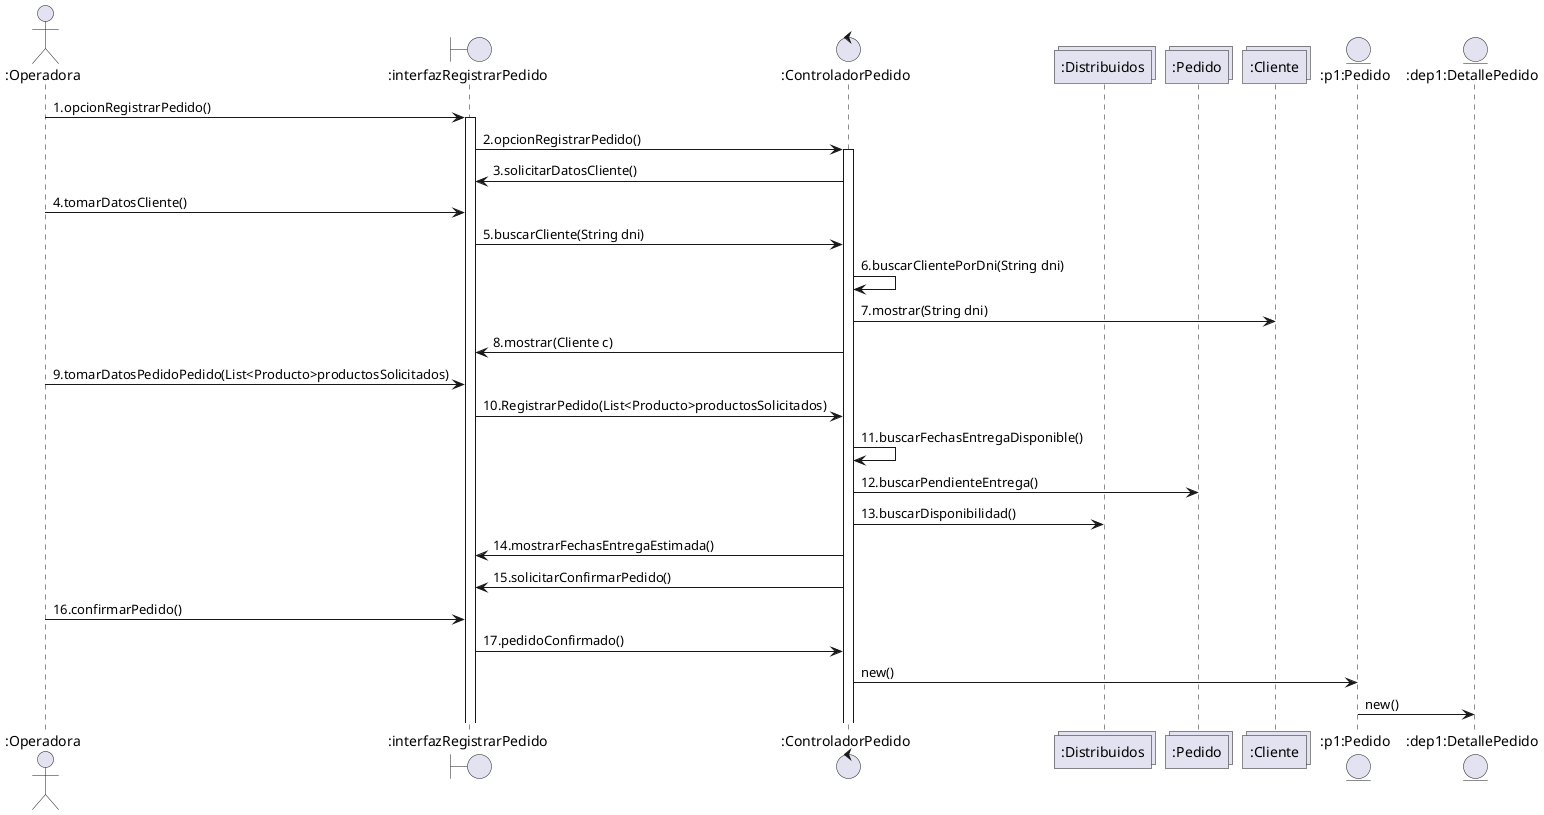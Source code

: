 @startuml Registro-Pedidos

actor ":Operadora" as O
boundary ":interfazRegistrarPedido" as RP
control ":ControladorPedido" as CP
collections ":Distribuidos" as D
collections ":Pedido" as P
collections ":Cliente" as C
entity ":p1:Pedido" as P1
entity ":dep1:DetallePedido" as DP1

O -> RP : 1.opcionRegistrarPedido()
activate RP
RP -> CP : 2.opcionRegistrarPedido()
activate CP
CP -> RP : 3.solicitarDatosCliente()
O -> RP : 4.tomarDatosCliente()
RP -> CP : 5.buscarCliente(String dni)
CP -> CP : 6.buscarClientePorDni(String dni)
CP -> C : 7.mostrar(String dni)
CP -> RP : 8.mostrar(Cliente c)
O -> RP : 9.tomarDatosPedidoPedido(List<Producto>productosSolicitados)
RP -> CP : 10.RegistrarPedido(List<Producto>productosSolicitados)
CP -> CP : 11.buscarFechasEntregaDisponible()
CP -> P : 12.buscarPendienteEntrega()
CP -> D : 13.buscarDisponibilidad()
CP -> RP : 14.mostrarFechasEntregaEstimada()
CP -> RP : 15.solicitarConfirmarPedido()
O -> RP : 16.confirmarPedido()
RP -> CP : 17.pedidoConfirmado()
CP -> P1 : new()
P1 -> DP1 : new()

@enduml